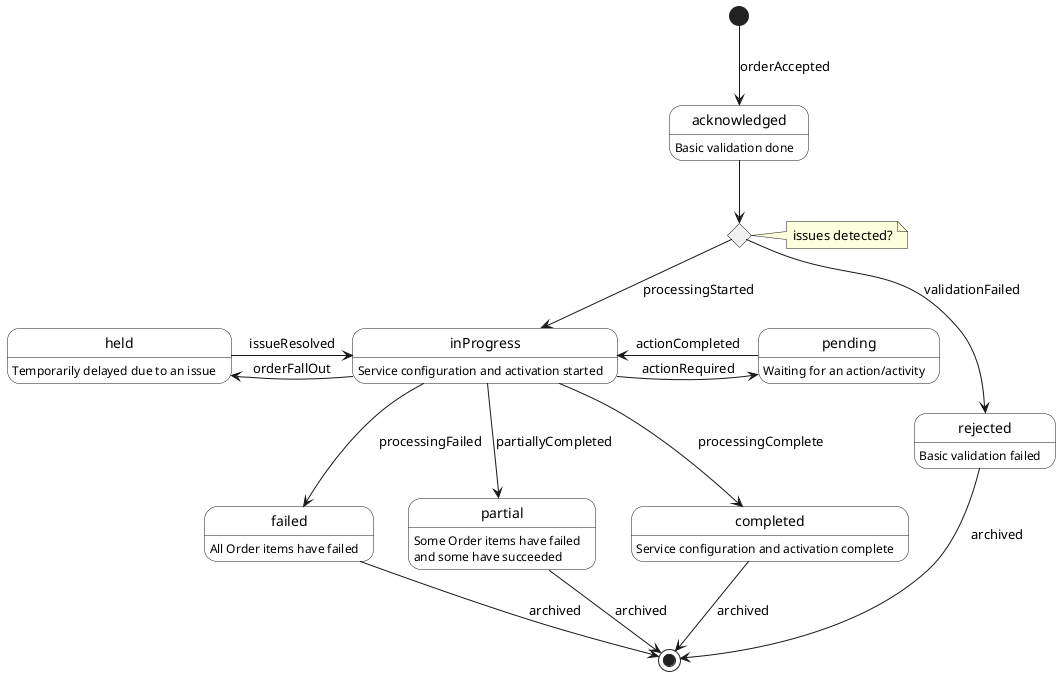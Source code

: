 @startuml

skinparam {
    StateBackgroundColor White
}

hide empty description
state acknowledged : Basic validation done
state inProgress : Service configuration and activation started
state completed : Service configuration and activation complete
state rejected : Basic validation failed
state pending : Waiting for an action/activity
state held : Temporarily delayed due to an issue
state failed : All Order items have failed
state partial : Some Order items have failed\nand some have succeeded
state IsAccepted <<choice>>

[*] --> acknowledged: orderAccepted
note right of IsAccepted : issues detected?
acknowledged -d-> IsAccepted
IsAccepted -d-> inProgress : processingStarted
IsAccepted -d-> rejected : validationFailed


inProgress --> completed : processingComplete
inProgress --> failed : processingFailed
inProgress --> partial : partiallyCompleted
inProgress -l-> pending : actionRequired
inProgress -l-> held : orderFallOut

pending -r-> inProgress : actionCompleted

held -r-> inProgress : issueResolved

completed --> [*] : archived
failed --> [*] : archived
partial --> [*] : archived
rejected --> [*] : archived

@enduml
